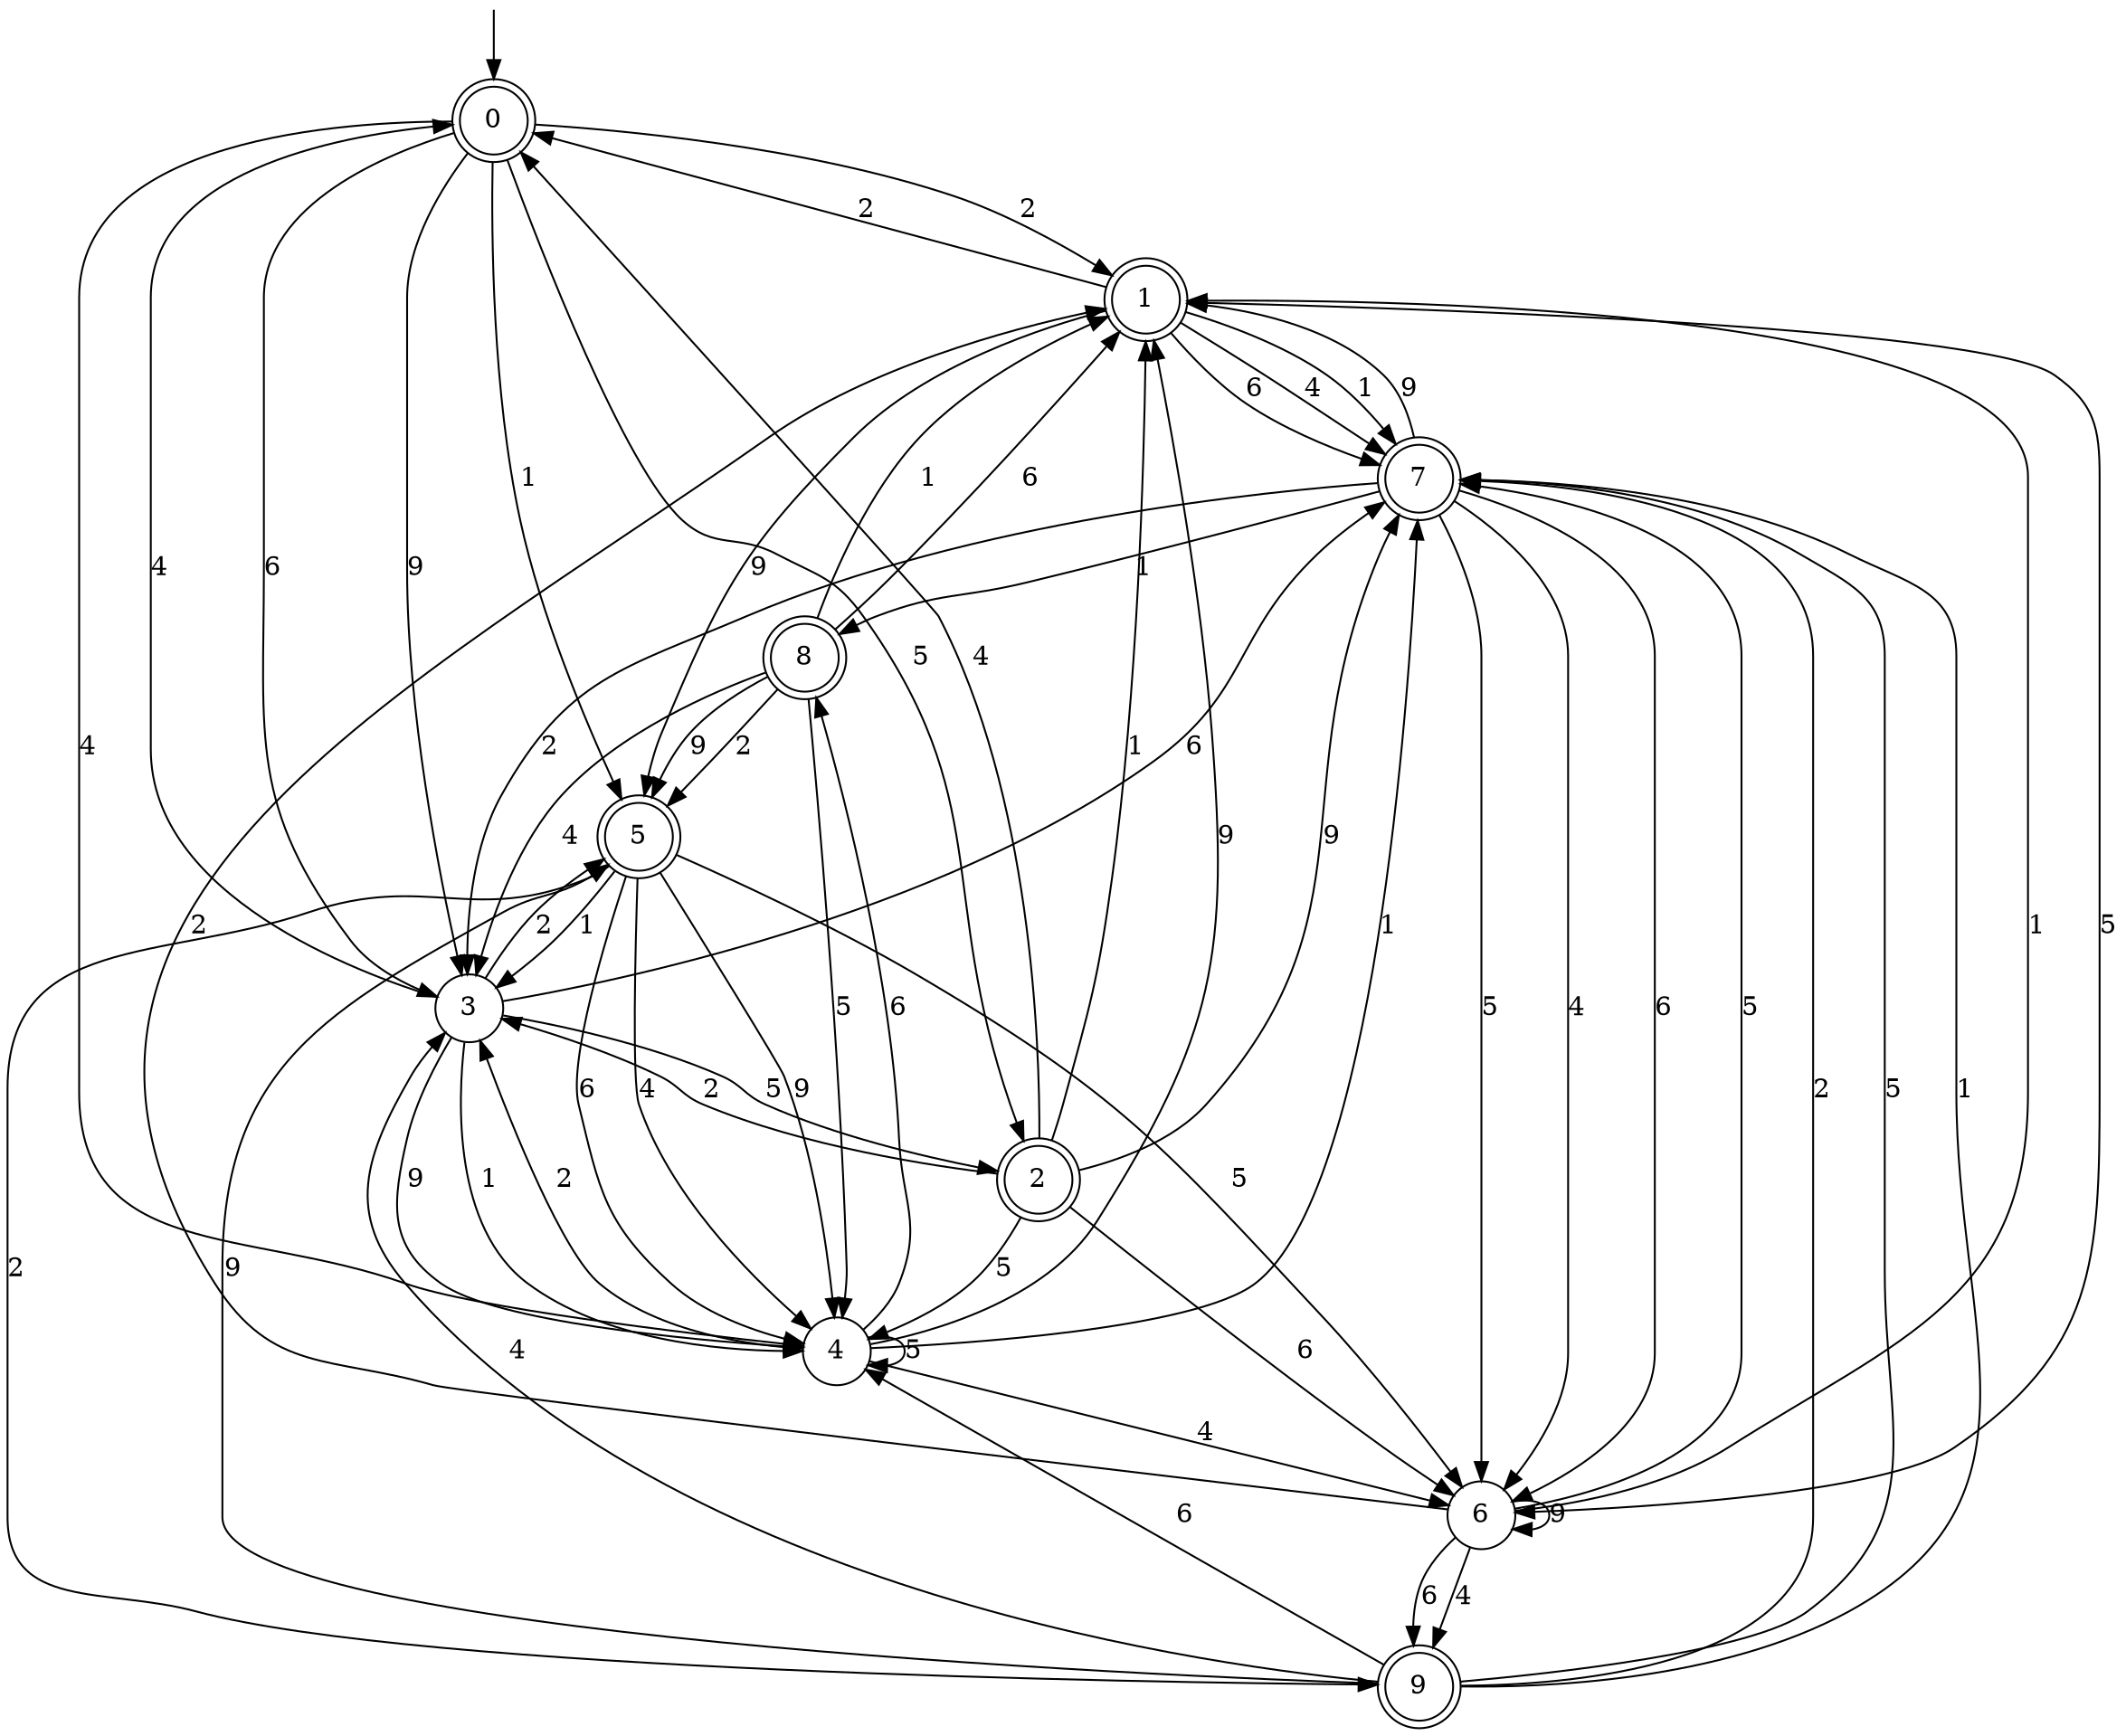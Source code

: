 digraph g {

	s0 [shape="doublecircle" label="0"];
	s1 [shape="doublecircle" label="1"];
	s2 [shape="doublecircle" label="2"];
	s3 [shape="circle" label="3"];
	s4 [shape="circle" label="4"];
	s5 [shape="doublecircle" label="5"];
	s6 [shape="circle" label="6"];
	s7 [shape="doublecircle" label="7"];
	s8 [shape="doublecircle" label="8"];
	s9 [shape="doublecircle" label="9"];
	s0 -> s1 [label="2"];
	s0 -> s2 [label="5"];
	s0 -> s3 [label="6"];
	s0 -> s4 [label="4"];
	s0 -> s3 [label="9"];
	s0 -> s5 [label="1"];
	s1 -> s0 [label="2"];
	s1 -> s6 [label="5"];
	s1 -> s7 [label="6"];
	s1 -> s7 [label="4"];
	s1 -> s5 [label="9"];
	s1 -> s7 [label="1"];
	s2 -> s3 [label="2"];
	s2 -> s4 [label="5"];
	s2 -> s6 [label="6"];
	s2 -> s0 [label="4"];
	s2 -> s7 [label="9"];
	s2 -> s1 [label="1"];
	s3 -> s5 [label="2"];
	s3 -> s2 [label="5"];
	s3 -> s7 [label="6"];
	s3 -> s0 [label="4"];
	s3 -> s4 [label="9"];
	s3 -> s4 [label="1"];
	s4 -> s3 [label="2"];
	s4 -> s4 [label="5"];
	s4 -> s8 [label="6"];
	s4 -> s6 [label="4"];
	s4 -> s1 [label="9"];
	s4 -> s7 [label="1"];
	s5 -> s9 [label="2"];
	s5 -> s6 [label="5"];
	s5 -> s4 [label="6"];
	s5 -> s4 [label="4"];
	s5 -> s4 [label="9"];
	s5 -> s3 [label="1"];
	s6 -> s1 [label="2"];
	s6 -> s7 [label="5"];
	s6 -> s9 [label="6"];
	s6 -> s9 [label="4"];
	s6 -> s6 [label="9"];
	s6 -> s1 [label="1"];
	s7 -> s3 [label="2"];
	s7 -> s6 [label="5"];
	s7 -> s6 [label="6"];
	s7 -> s6 [label="4"];
	s7 -> s1 [label="9"];
	s7 -> s8 [label="1"];
	s8 -> s5 [label="2"];
	s8 -> s4 [label="5"];
	s8 -> s1 [label="6"];
	s8 -> s3 [label="4"];
	s8 -> s5 [label="9"];
	s8 -> s1 [label="1"];
	s9 -> s7 [label="2"];
	s9 -> s7 [label="5"];
	s9 -> s4 [label="6"];
	s9 -> s3 [label="4"];
	s9 -> s5 [label="9"];
	s9 -> s7 [label="1"];

__start0 [label="" shape="none" width="0" height="0"];
__start0 -> s0;

}
